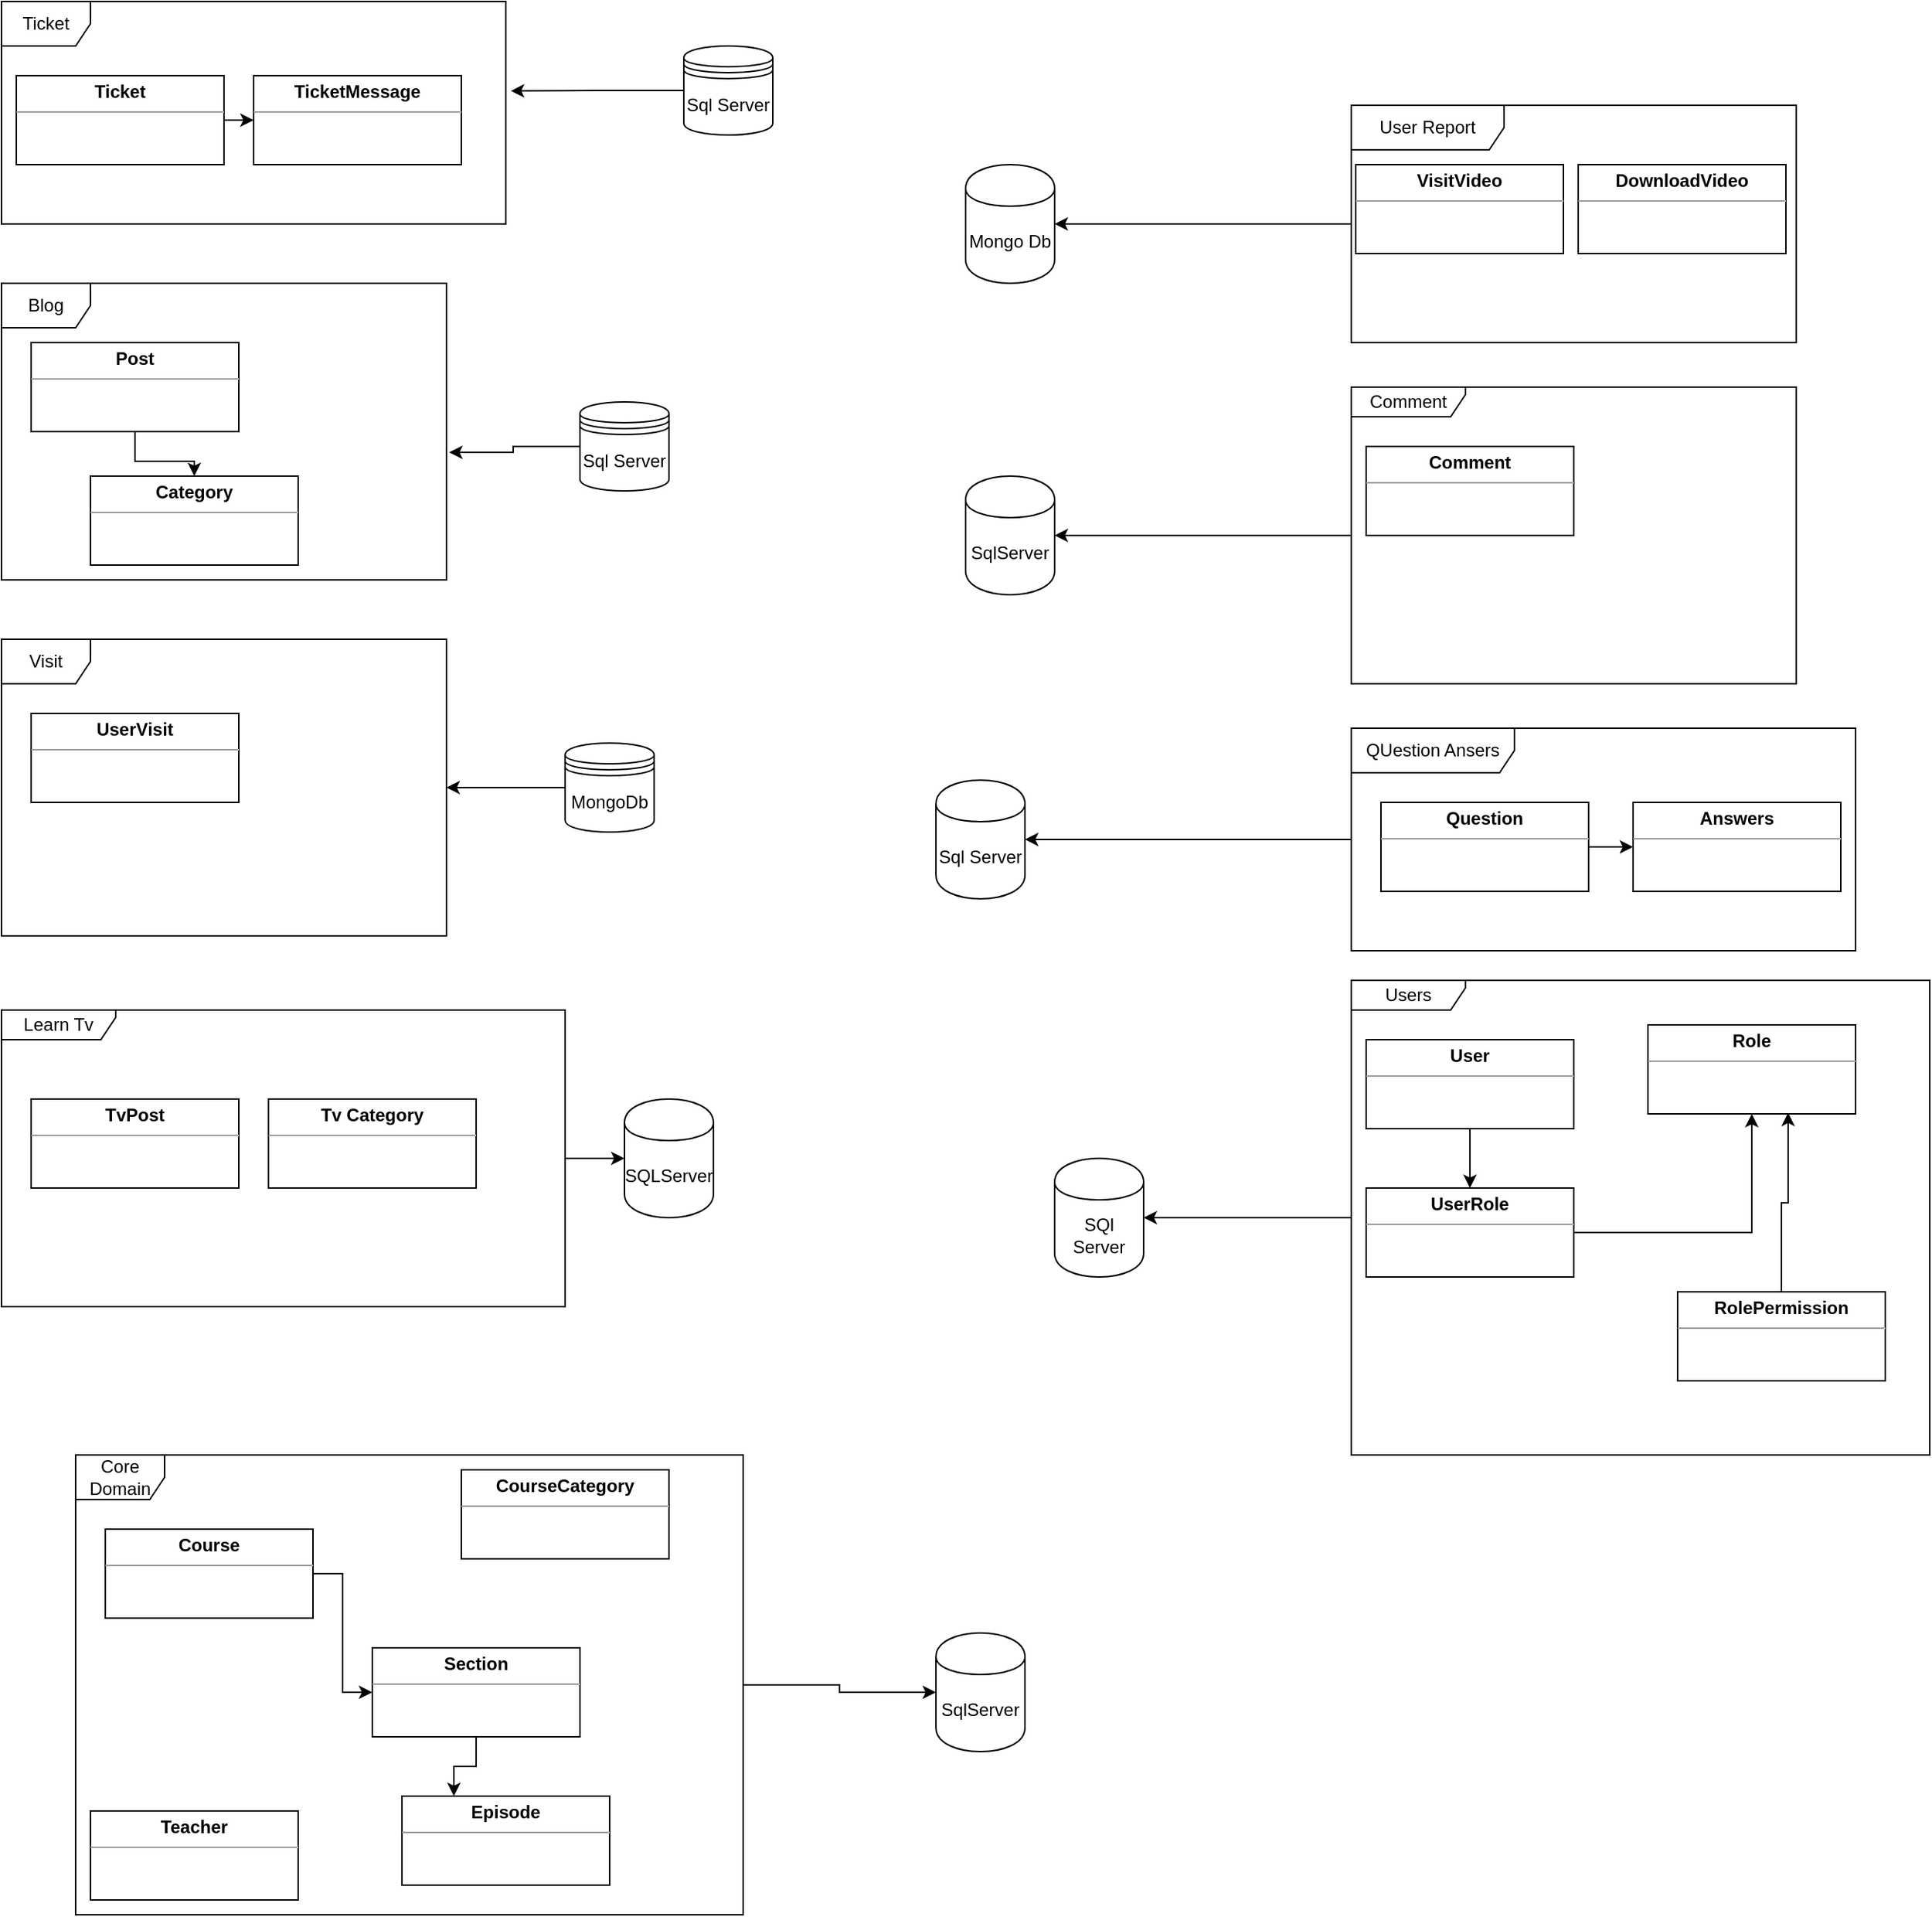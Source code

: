 <mxfile version="13.9.9" type="device"><diagram id="C5RBs43oDa-KdzZeNtuy" name="Page-1"><mxGraphModel dx="1278" dy="939" grid="1" gridSize="10" guides="1" tooltips="1" connect="1" arrows="1" fold="1" page="1" pageScale="1" pageWidth="1654" pageHeight="2336" math="0" shadow="0"><root><mxCell id="WIyWlLk6GJQsqaUBKTNV-0"/><mxCell id="WIyWlLk6GJQsqaUBKTNV-1" parent="WIyWlLk6GJQsqaUBKTNV-0"/><mxCell id="soEdZOQnUmoFTwfGp8al-3" value="Ticket" style="shape=umlFrame;whiteSpace=wrap;html=1;" parent="WIyWlLk6GJQsqaUBKTNV-1" vertex="1"><mxGeometry x="30" y="20" width="340" height="150" as="geometry"/></mxCell><mxCell id="soEdZOQnUmoFTwfGp8al-6" style="edgeStyle=orthogonalEdgeStyle;rounded=0;orthogonalLoop=1;jettySize=auto;html=1;entryX=0;entryY=0.5;entryDx=0;entryDy=0;" parent="WIyWlLk6GJQsqaUBKTNV-1" source="soEdZOQnUmoFTwfGp8al-4" target="soEdZOQnUmoFTwfGp8al-5" edge="1"><mxGeometry relative="1" as="geometry"/></mxCell><mxCell id="soEdZOQnUmoFTwfGp8al-4" value="&lt;p style=&quot;margin: 0px ; margin-top: 4px ; text-align: center&quot;&gt;&lt;b&gt;Ticket&lt;/b&gt;&lt;/p&gt;&lt;hr size=&quot;1&quot;&gt;&lt;div style=&quot;height: 2px&quot;&gt;&lt;/div&gt;" style="verticalAlign=top;align=left;overflow=fill;fontSize=12;fontFamily=Helvetica;html=1;" parent="WIyWlLk6GJQsqaUBKTNV-1" vertex="1"><mxGeometry x="40" y="70" width="140" height="60" as="geometry"/></mxCell><mxCell id="soEdZOQnUmoFTwfGp8al-5" value="&lt;p style=&quot;margin: 0px ; margin-top: 4px ; text-align: center&quot;&gt;&lt;b&gt;TicketMessage&lt;/b&gt;&lt;br&gt;&lt;/p&gt;&lt;hr size=&quot;1&quot;&gt;&lt;div style=&quot;height: 2px&quot;&gt;&lt;/div&gt;" style="verticalAlign=top;align=left;overflow=fill;fontSize=12;fontFamily=Helvetica;html=1;" parent="WIyWlLk6GJQsqaUBKTNV-1" vertex="1"><mxGeometry x="200" y="70" width="140" height="60" as="geometry"/></mxCell><mxCell id="soEdZOQnUmoFTwfGp8al-8" style="edgeStyle=orthogonalEdgeStyle;rounded=0;orthogonalLoop=1;jettySize=auto;html=1;entryX=1.01;entryY=0.402;entryDx=0;entryDy=0;entryPerimeter=0;" parent="WIyWlLk6GJQsqaUBKTNV-1" source="soEdZOQnUmoFTwfGp8al-7" target="soEdZOQnUmoFTwfGp8al-3" edge="1"><mxGeometry relative="1" as="geometry"/></mxCell><mxCell id="soEdZOQnUmoFTwfGp8al-7" value="Sql Server" style="shape=datastore;whiteSpace=wrap;html=1;" parent="WIyWlLk6GJQsqaUBKTNV-1" vertex="1"><mxGeometry x="490" y="50" width="60" height="60" as="geometry"/></mxCell><mxCell id="soEdZOQnUmoFTwfGp8al-9" value="Blog" style="shape=umlFrame;whiteSpace=wrap;html=1;" parent="WIyWlLk6GJQsqaUBKTNV-1" vertex="1"><mxGeometry x="30" y="210" width="300" height="200" as="geometry"/></mxCell><mxCell id="soEdZOQnUmoFTwfGp8al-12" style="edgeStyle=orthogonalEdgeStyle;rounded=0;orthogonalLoop=1;jettySize=auto;html=1;" parent="WIyWlLk6GJQsqaUBKTNV-1" source="soEdZOQnUmoFTwfGp8al-10" target="soEdZOQnUmoFTwfGp8al-11" edge="1"><mxGeometry relative="1" as="geometry"/></mxCell><mxCell id="soEdZOQnUmoFTwfGp8al-10" value="&lt;p style=&quot;margin: 0px ; margin-top: 4px ; text-align: center&quot;&gt;&lt;b&gt;Post&lt;/b&gt;&lt;/p&gt;&lt;hr size=&quot;1&quot;&gt;&lt;div style=&quot;height: 2px&quot;&gt;&lt;/div&gt;" style="verticalAlign=top;align=left;overflow=fill;fontSize=12;fontFamily=Helvetica;html=1;" parent="WIyWlLk6GJQsqaUBKTNV-1" vertex="1"><mxGeometry x="50" y="250" width="140" height="60" as="geometry"/></mxCell><mxCell id="soEdZOQnUmoFTwfGp8al-11" value="&lt;p style=&quot;margin: 0px ; margin-top: 4px ; text-align: center&quot;&gt;&lt;b&gt;Category&lt;/b&gt;&lt;/p&gt;&lt;hr size=&quot;1&quot;&gt;&lt;div style=&quot;height: 2px&quot;&gt;&lt;/div&gt;" style="verticalAlign=top;align=left;overflow=fill;fontSize=12;fontFamily=Helvetica;html=1;" parent="WIyWlLk6GJQsqaUBKTNV-1" vertex="1"><mxGeometry x="90" y="340" width="140" height="60" as="geometry"/></mxCell><mxCell id="soEdZOQnUmoFTwfGp8al-14" style="edgeStyle=orthogonalEdgeStyle;rounded=0;orthogonalLoop=1;jettySize=auto;html=1;entryX=1.006;entryY=0.57;entryDx=0;entryDy=0;entryPerimeter=0;" parent="WIyWlLk6GJQsqaUBKTNV-1" source="soEdZOQnUmoFTwfGp8al-13" target="soEdZOQnUmoFTwfGp8al-9" edge="1"><mxGeometry relative="1" as="geometry"/></mxCell><mxCell id="soEdZOQnUmoFTwfGp8al-13" value="Sql Server" style="shape=datastore;whiteSpace=wrap;html=1;" parent="WIyWlLk6GJQsqaUBKTNV-1" vertex="1"><mxGeometry x="420" y="290" width="60" height="60" as="geometry"/></mxCell><mxCell id="soEdZOQnUmoFTwfGp8al-15" value="Visit" style="shape=umlFrame;whiteSpace=wrap;html=1;" parent="WIyWlLk6GJQsqaUBKTNV-1" vertex="1"><mxGeometry x="30" y="450" width="300" height="200" as="geometry"/></mxCell><mxCell id="soEdZOQnUmoFTwfGp8al-16" value="&lt;p style=&quot;margin: 0px ; margin-top: 4px ; text-align: center&quot;&gt;&lt;b&gt;UserVisit&lt;/b&gt;&lt;/p&gt;&lt;hr size=&quot;1&quot;&gt;&lt;div style=&quot;height: 2px&quot;&gt;&lt;/div&gt;" style="verticalAlign=top;align=left;overflow=fill;fontSize=12;fontFamily=Helvetica;html=1;" parent="WIyWlLk6GJQsqaUBKTNV-1" vertex="1"><mxGeometry x="50" y="500" width="140" height="60" as="geometry"/></mxCell><mxCell id="soEdZOQnUmoFTwfGp8al-18" style="edgeStyle=orthogonalEdgeStyle;rounded=0;orthogonalLoop=1;jettySize=auto;html=1;" parent="WIyWlLk6GJQsqaUBKTNV-1" source="soEdZOQnUmoFTwfGp8al-17" target="soEdZOQnUmoFTwfGp8al-15" edge="1"><mxGeometry relative="1" as="geometry"/></mxCell><mxCell id="soEdZOQnUmoFTwfGp8al-17" value="MongoDb" style="shape=datastore;whiteSpace=wrap;html=1;" parent="WIyWlLk6GJQsqaUBKTNV-1" vertex="1"><mxGeometry x="410" y="520" width="60" height="60" as="geometry"/></mxCell><mxCell id="soEdZOQnUmoFTwfGp8al-23" value="" style="group" parent="WIyWlLk6GJQsqaUBKTNV-1" vertex="1" connectable="0"><mxGeometry x="940" y="90" width="300" height="160" as="geometry"/></mxCell><mxCell id="soEdZOQnUmoFTwfGp8al-19" value="User Report" style="shape=umlFrame;whiteSpace=wrap;html=1;width=103;height=30;" parent="soEdZOQnUmoFTwfGp8al-23" vertex="1"><mxGeometry width="300" height="160" as="geometry"/></mxCell><mxCell id="soEdZOQnUmoFTwfGp8al-20" value="&lt;p style=&quot;margin: 0px ; margin-top: 4px ; text-align: center&quot;&gt;&lt;b&gt;VisitVideo&lt;/b&gt;&lt;/p&gt;&lt;hr size=&quot;1&quot;&gt;&lt;div style=&quot;height: 2px&quot;&gt;&lt;/div&gt;" style="verticalAlign=top;align=left;overflow=fill;fontSize=12;fontFamily=Helvetica;html=1;" parent="soEdZOQnUmoFTwfGp8al-23" vertex="1"><mxGeometry x="3" y="40" width="140" height="60" as="geometry"/></mxCell><mxCell id="soEdZOQnUmoFTwfGp8al-21" value="&lt;p style=&quot;margin: 0px ; margin-top: 4px ; text-align: center&quot;&gt;&lt;b&gt;DownloadVideo&lt;/b&gt;&lt;/p&gt;&lt;hr size=&quot;1&quot;&gt;&lt;div style=&quot;height: 2px&quot;&gt;&lt;/div&gt;" style="verticalAlign=top;align=left;overflow=fill;fontSize=12;fontFamily=Helvetica;html=1;" parent="soEdZOQnUmoFTwfGp8al-23" vertex="1"><mxGeometry x="153" y="40" width="140" height="60" as="geometry"/></mxCell><mxCell id="soEdZOQnUmoFTwfGp8al-24" value="Mongo Db" style="shape=cylinder;whiteSpace=wrap;html=1;boundedLbl=1;backgroundOutline=1;" parent="WIyWlLk6GJQsqaUBKTNV-1" vertex="1"><mxGeometry x="680" y="130" width="60" height="80" as="geometry"/></mxCell><mxCell id="soEdZOQnUmoFTwfGp8al-25" value="" style="edgeStyle=orthogonalEdgeStyle;rounded=0;orthogonalLoop=1;jettySize=auto;html=1;" parent="WIyWlLk6GJQsqaUBKTNV-1" source="soEdZOQnUmoFTwfGp8al-19" target="soEdZOQnUmoFTwfGp8al-24" edge="1"><mxGeometry relative="1" as="geometry"/></mxCell><mxCell id="soEdZOQnUmoFTwfGp8al-34" value="" style="edgeStyle=orthogonalEdgeStyle;rounded=0;orthogonalLoop=1;jettySize=auto;html=1;" parent="WIyWlLk6GJQsqaUBKTNV-1" source="soEdZOQnUmoFTwfGp8al-26" target="soEdZOQnUmoFTwfGp8al-33" edge="1"><mxGeometry relative="1" as="geometry"/></mxCell><mxCell id="soEdZOQnUmoFTwfGp8al-26" value="Comment" style="shape=umlFrame;whiteSpace=wrap;html=1;width=77;height=20;" parent="WIyWlLk6GJQsqaUBKTNV-1" vertex="1"><mxGeometry x="940" y="280" width="300" height="200" as="geometry"/></mxCell><mxCell id="soEdZOQnUmoFTwfGp8al-31" value="&lt;p style=&quot;margin: 0px ; margin-top: 4px ; text-align: center&quot;&gt;&lt;b&gt;Comment&lt;/b&gt;&lt;/p&gt;&lt;hr size=&quot;1&quot;&gt;&lt;div style=&quot;height: 2px&quot;&gt;&lt;/div&gt;" style="verticalAlign=top;align=left;overflow=fill;fontSize=12;fontFamily=Helvetica;html=1;" parent="WIyWlLk6GJQsqaUBKTNV-1" vertex="1"><mxGeometry x="950" y="320" width="140" height="60" as="geometry"/></mxCell><mxCell id="soEdZOQnUmoFTwfGp8al-33" value="SqlServer" style="shape=cylinder;whiteSpace=wrap;html=1;boundedLbl=1;backgroundOutline=1;" parent="WIyWlLk6GJQsqaUBKTNV-1" vertex="1"><mxGeometry x="680" y="340" width="60" height="80" as="geometry"/></mxCell><mxCell id="soEdZOQnUmoFTwfGp8al-40" value="" style="edgeStyle=orthogonalEdgeStyle;rounded=0;orthogonalLoop=1;jettySize=auto;html=1;" parent="WIyWlLk6GJQsqaUBKTNV-1" source="soEdZOQnUmoFTwfGp8al-35" target="soEdZOQnUmoFTwfGp8al-39" edge="1"><mxGeometry relative="1" as="geometry"/></mxCell><mxCell id="soEdZOQnUmoFTwfGp8al-35" value="QUestion Ansers" style="shape=umlFrame;whiteSpace=wrap;html=1;width=110;height=30;" parent="WIyWlLk6GJQsqaUBKTNV-1" vertex="1"><mxGeometry x="940" y="510" width="340" height="150" as="geometry"/></mxCell><mxCell id="soEdZOQnUmoFTwfGp8al-38" style="edgeStyle=orthogonalEdgeStyle;rounded=0;orthogonalLoop=1;jettySize=auto;html=1;entryX=0;entryY=0.5;entryDx=0;entryDy=0;" parent="WIyWlLk6GJQsqaUBKTNV-1" source="soEdZOQnUmoFTwfGp8al-36" target="soEdZOQnUmoFTwfGp8al-37" edge="1"><mxGeometry relative="1" as="geometry"/></mxCell><mxCell id="soEdZOQnUmoFTwfGp8al-36" value="&lt;p style=&quot;margin: 0px ; margin-top: 4px ; text-align: center&quot;&gt;&lt;b&gt;Question&lt;/b&gt;&lt;/p&gt;&lt;hr size=&quot;1&quot;&gt;&lt;div style=&quot;height: 2px&quot;&gt;&lt;/div&gt;" style="verticalAlign=top;align=left;overflow=fill;fontSize=12;fontFamily=Helvetica;html=1;" parent="WIyWlLk6GJQsqaUBKTNV-1" vertex="1"><mxGeometry x="960" y="560" width="140" height="60" as="geometry"/></mxCell><mxCell id="soEdZOQnUmoFTwfGp8al-37" value="&lt;p style=&quot;margin: 0px ; margin-top: 4px ; text-align: center&quot;&gt;&lt;b&gt;Answers&lt;/b&gt;&lt;/p&gt;&lt;hr size=&quot;1&quot;&gt;&lt;div style=&quot;height: 2px&quot;&gt;&lt;/div&gt;" style="verticalAlign=top;align=left;overflow=fill;fontSize=12;fontFamily=Helvetica;html=1;" parent="WIyWlLk6GJQsqaUBKTNV-1" vertex="1"><mxGeometry x="1130" y="560" width="140" height="60" as="geometry"/></mxCell><mxCell id="soEdZOQnUmoFTwfGp8al-39" value="Sql Server" style="shape=cylinder;whiteSpace=wrap;html=1;boundedLbl=1;backgroundOutline=1;" parent="WIyWlLk6GJQsqaUBKTNV-1" vertex="1"><mxGeometry x="660" y="545" width="60" height="80" as="geometry"/></mxCell><mxCell id="soEdZOQnUmoFTwfGp8al-52" value="" style="edgeStyle=orthogonalEdgeStyle;rounded=0;orthogonalLoop=1;jettySize=auto;html=1;" parent="WIyWlLk6GJQsqaUBKTNV-1" source="soEdZOQnUmoFTwfGp8al-41" target="soEdZOQnUmoFTwfGp8al-51" edge="1"><mxGeometry relative="1" as="geometry"/></mxCell><mxCell id="soEdZOQnUmoFTwfGp8al-41" value="Users" style="shape=umlFrame;whiteSpace=wrap;html=1;width=77;height=20;" parent="WIyWlLk6GJQsqaUBKTNV-1" vertex="1"><mxGeometry x="940" y="680" width="390" height="320" as="geometry"/></mxCell><mxCell id="soEdZOQnUmoFTwfGp8al-45" style="edgeStyle=orthogonalEdgeStyle;rounded=0;orthogonalLoop=1;jettySize=auto;html=1;entryX=0.5;entryY=0;entryDx=0;entryDy=0;" parent="WIyWlLk6GJQsqaUBKTNV-1" source="soEdZOQnUmoFTwfGp8al-42" target="soEdZOQnUmoFTwfGp8al-44" edge="1"><mxGeometry relative="1" as="geometry"/></mxCell><mxCell id="soEdZOQnUmoFTwfGp8al-42" value="&lt;p style=&quot;margin: 0px ; margin-top: 4px ; text-align: center&quot;&gt;&lt;b&gt;User&lt;/b&gt;&lt;/p&gt;&lt;hr size=&quot;1&quot;&gt;&lt;div style=&quot;height: 2px&quot;&gt;&lt;/div&gt;" style="verticalAlign=top;align=left;overflow=fill;fontSize=12;fontFamily=Helvetica;html=1;" parent="WIyWlLk6GJQsqaUBKTNV-1" vertex="1"><mxGeometry x="950" y="720" width="140" height="60" as="geometry"/></mxCell><mxCell id="soEdZOQnUmoFTwfGp8al-43" value="&lt;p style=&quot;margin: 0px ; margin-top: 4px ; text-align: center&quot;&gt;&lt;b&gt;Role&lt;/b&gt;&lt;/p&gt;&lt;hr size=&quot;1&quot;&gt;&lt;div style=&quot;height: 2px&quot;&gt;&lt;/div&gt;" style="verticalAlign=top;align=left;overflow=fill;fontSize=12;fontFamily=Helvetica;html=1;" parent="WIyWlLk6GJQsqaUBKTNV-1" vertex="1"><mxGeometry x="1140" y="710" width="140" height="60" as="geometry"/></mxCell><mxCell id="soEdZOQnUmoFTwfGp8al-47" style="edgeStyle=orthogonalEdgeStyle;rounded=0;orthogonalLoop=1;jettySize=auto;html=1;entryX=0.5;entryY=1;entryDx=0;entryDy=0;" parent="WIyWlLk6GJQsqaUBKTNV-1" source="soEdZOQnUmoFTwfGp8al-44" target="soEdZOQnUmoFTwfGp8al-43" edge="1"><mxGeometry relative="1" as="geometry"/></mxCell><mxCell id="soEdZOQnUmoFTwfGp8al-44" value="&lt;p style=&quot;margin: 0px ; margin-top: 4px ; text-align: center&quot;&gt;&lt;b&gt;UserRole&lt;/b&gt;&lt;/p&gt;&lt;hr size=&quot;1&quot;&gt;&lt;div style=&quot;height: 2px&quot;&gt;&lt;/div&gt;" style="verticalAlign=top;align=left;overflow=fill;fontSize=12;fontFamily=Helvetica;html=1;" parent="WIyWlLk6GJQsqaUBKTNV-1" vertex="1"><mxGeometry x="950" y="820" width="140" height="60" as="geometry"/></mxCell><mxCell id="soEdZOQnUmoFTwfGp8al-49" style="edgeStyle=orthogonalEdgeStyle;rounded=0;orthogonalLoop=1;jettySize=auto;html=1;entryX=0.675;entryY=0.987;entryDx=0;entryDy=0;entryPerimeter=0;" parent="WIyWlLk6GJQsqaUBKTNV-1" source="soEdZOQnUmoFTwfGp8al-48" target="soEdZOQnUmoFTwfGp8al-43" edge="1"><mxGeometry relative="1" as="geometry"/></mxCell><mxCell id="soEdZOQnUmoFTwfGp8al-48" value="&lt;p style=&quot;margin: 0px ; margin-top: 4px ; text-align: center&quot;&gt;&lt;b&gt;RolePermission&lt;/b&gt;&lt;/p&gt;&lt;hr size=&quot;1&quot;&gt;&lt;div style=&quot;height: 2px&quot;&gt;&lt;/div&gt;" style="verticalAlign=top;align=left;overflow=fill;fontSize=12;fontFamily=Helvetica;html=1;" parent="WIyWlLk6GJQsqaUBKTNV-1" vertex="1"><mxGeometry x="1160" y="890" width="140" height="60" as="geometry"/></mxCell><mxCell id="soEdZOQnUmoFTwfGp8al-57" value="" style="edgeStyle=orthogonalEdgeStyle;rounded=0;orthogonalLoop=1;jettySize=auto;html=1;" parent="WIyWlLk6GJQsqaUBKTNV-1" source="soEdZOQnUmoFTwfGp8al-50" target="soEdZOQnUmoFTwfGp8al-56" edge="1"><mxGeometry relative="1" as="geometry"/></mxCell><mxCell id="soEdZOQnUmoFTwfGp8al-50" value="Learn Tv" style="shape=umlFrame;whiteSpace=wrap;html=1;width=77;height=20;" parent="WIyWlLk6GJQsqaUBKTNV-1" vertex="1"><mxGeometry x="30" y="700" width="380" height="200" as="geometry"/></mxCell><mxCell id="soEdZOQnUmoFTwfGp8al-51" value="SQl Server" style="shape=cylinder;whiteSpace=wrap;html=1;boundedLbl=1;backgroundOutline=1;" parent="WIyWlLk6GJQsqaUBKTNV-1" vertex="1"><mxGeometry x="740" y="800" width="60" height="80" as="geometry"/></mxCell><mxCell id="soEdZOQnUmoFTwfGp8al-54" value="&lt;p style=&quot;margin: 0px ; margin-top: 4px ; text-align: center&quot;&gt;&lt;b&gt;TvPost&lt;/b&gt;&lt;/p&gt;&lt;hr size=&quot;1&quot;&gt;&lt;div style=&quot;height: 2px&quot;&gt;&lt;/div&gt;" style="verticalAlign=top;align=left;overflow=fill;fontSize=12;fontFamily=Helvetica;html=1;" parent="WIyWlLk6GJQsqaUBKTNV-1" vertex="1"><mxGeometry x="50" y="760" width="140" height="60" as="geometry"/></mxCell><mxCell id="soEdZOQnUmoFTwfGp8al-55" value="&lt;p style=&quot;margin: 0px ; margin-top: 4px ; text-align: center&quot;&gt;&lt;b&gt;Tv Category&lt;/b&gt;&lt;/p&gt;&lt;hr size=&quot;1&quot;&gt;&lt;div style=&quot;height: 2px&quot;&gt;&lt;/div&gt;" style="verticalAlign=top;align=left;overflow=fill;fontSize=12;fontFamily=Helvetica;html=1;" parent="WIyWlLk6GJQsqaUBKTNV-1" vertex="1"><mxGeometry x="210" y="760" width="140" height="60" as="geometry"/></mxCell><mxCell id="soEdZOQnUmoFTwfGp8al-56" value="SQLServer" style="shape=cylinder;whiteSpace=wrap;html=1;boundedLbl=1;backgroundOutline=1;" parent="WIyWlLk6GJQsqaUBKTNV-1" vertex="1"><mxGeometry x="450" y="760" width="60" height="80" as="geometry"/></mxCell><mxCell id="soEdZOQnUmoFTwfGp8al-70" value="" style="edgeStyle=orthogonalEdgeStyle;rounded=0;orthogonalLoop=1;jettySize=auto;html=1;" parent="WIyWlLk6GJQsqaUBKTNV-1" source="soEdZOQnUmoFTwfGp8al-58" target="soEdZOQnUmoFTwfGp8al-69" edge="1"><mxGeometry relative="1" as="geometry"/></mxCell><mxCell id="soEdZOQnUmoFTwfGp8al-58" value="Core Domain" style="shape=umlFrame;whiteSpace=wrap;html=1;" parent="WIyWlLk6GJQsqaUBKTNV-1" vertex="1"><mxGeometry x="80" y="1000" width="450" height="310" as="geometry"/></mxCell><mxCell id="soEdZOQnUmoFTwfGp8al-62" style="edgeStyle=orthogonalEdgeStyle;rounded=0;orthogonalLoop=1;jettySize=auto;html=1;entryX=0;entryY=0.5;entryDx=0;entryDy=0;" parent="WIyWlLk6GJQsqaUBKTNV-1" source="soEdZOQnUmoFTwfGp8al-59" target="soEdZOQnUmoFTwfGp8al-60" edge="1"><mxGeometry relative="1" as="geometry"/></mxCell><mxCell id="soEdZOQnUmoFTwfGp8al-59" value="&lt;p style=&quot;margin: 0px ; margin-top: 4px ; text-align: center&quot;&gt;&lt;b&gt;Course&lt;/b&gt;&lt;/p&gt;&lt;hr size=&quot;1&quot;&gt;&lt;div style=&quot;height: 2px&quot;&gt;&lt;/div&gt;" style="verticalAlign=top;align=left;overflow=fill;fontSize=12;fontFamily=Helvetica;html=1;" parent="WIyWlLk6GJQsqaUBKTNV-1" vertex="1"><mxGeometry x="100" y="1050" width="140" height="60" as="geometry"/></mxCell><mxCell id="soEdZOQnUmoFTwfGp8al-63" style="edgeStyle=orthogonalEdgeStyle;rounded=0;orthogonalLoop=1;jettySize=auto;html=1;entryX=0.25;entryY=0;entryDx=0;entryDy=0;" parent="WIyWlLk6GJQsqaUBKTNV-1" source="soEdZOQnUmoFTwfGp8al-60" target="soEdZOQnUmoFTwfGp8al-61" edge="1"><mxGeometry relative="1" as="geometry"/></mxCell><mxCell id="soEdZOQnUmoFTwfGp8al-60" value="&lt;p style=&quot;margin: 0px ; margin-top: 4px ; text-align: center&quot;&gt;&lt;b&gt;Section&lt;/b&gt;&lt;/p&gt;&lt;hr size=&quot;1&quot;&gt;&lt;div style=&quot;height: 2px&quot;&gt;&lt;/div&gt;" style="verticalAlign=top;align=left;overflow=fill;fontSize=12;fontFamily=Helvetica;html=1;" parent="WIyWlLk6GJQsqaUBKTNV-1" vertex="1"><mxGeometry x="280" y="1130" width="140" height="60" as="geometry"/></mxCell><mxCell id="soEdZOQnUmoFTwfGp8al-61" value="&lt;p style=&quot;margin: 0px ; margin-top: 4px ; text-align: center&quot;&gt;&lt;b&gt;Episode&lt;/b&gt;&lt;/p&gt;&lt;hr size=&quot;1&quot;&gt;&lt;div style=&quot;height: 2px&quot;&gt;&lt;/div&gt;" style="verticalAlign=top;align=left;overflow=fill;fontSize=12;fontFamily=Helvetica;html=1;" parent="WIyWlLk6GJQsqaUBKTNV-1" vertex="1"><mxGeometry x="300" y="1230" width="140" height="60" as="geometry"/></mxCell><mxCell id="soEdZOQnUmoFTwfGp8al-65" value="&lt;p style=&quot;margin: 0px ; margin-top: 4px ; text-align: center&quot;&gt;&lt;b&gt;Teacher&lt;/b&gt;&lt;/p&gt;&lt;hr size=&quot;1&quot;&gt;&lt;div style=&quot;height: 2px&quot;&gt;&lt;/div&gt;" style="verticalAlign=top;align=left;overflow=fill;fontSize=12;fontFamily=Helvetica;html=1;" parent="WIyWlLk6GJQsqaUBKTNV-1" vertex="1"><mxGeometry x="90" y="1240" width="140" height="60" as="geometry"/></mxCell><mxCell id="soEdZOQnUmoFTwfGp8al-69" value="SqlServer" style="shape=cylinder;whiteSpace=wrap;html=1;boundedLbl=1;backgroundOutline=1;" parent="WIyWlLk6GJQsqaUBKTNV-1" vertex="1"><mxGeometry x="660" y="1120" width="60" height="80" as="geometry"/></mxCell><mxCell id="KFAS_3CRYDz8Ru-wwGj3-1" value="&lt;p style=&quot;margin: 0px ; margin-top: 4px ; text-align: center&quot;&gt;&lt;b&gt;CourseCategory&lt;/b&gt;&lt;/p&gt;&lt;hr size=&quot;1&quot;&gt;&lt;div style=&quot;height: 2px&quot;&gt;&lt;/div&gt;" style="verticalAlign=top;align=left;overflow=fill;fontSize=12;fontFamily=Helvetica;html=1;" vertex="1" parent="WIyWlLk6GJQsqaUBKTNV-1"><mxGeometry x="340" y="1010" width="140" height="60" as="geometry"/></mxCell></root></mxGraphModel></diagram></mxfile>